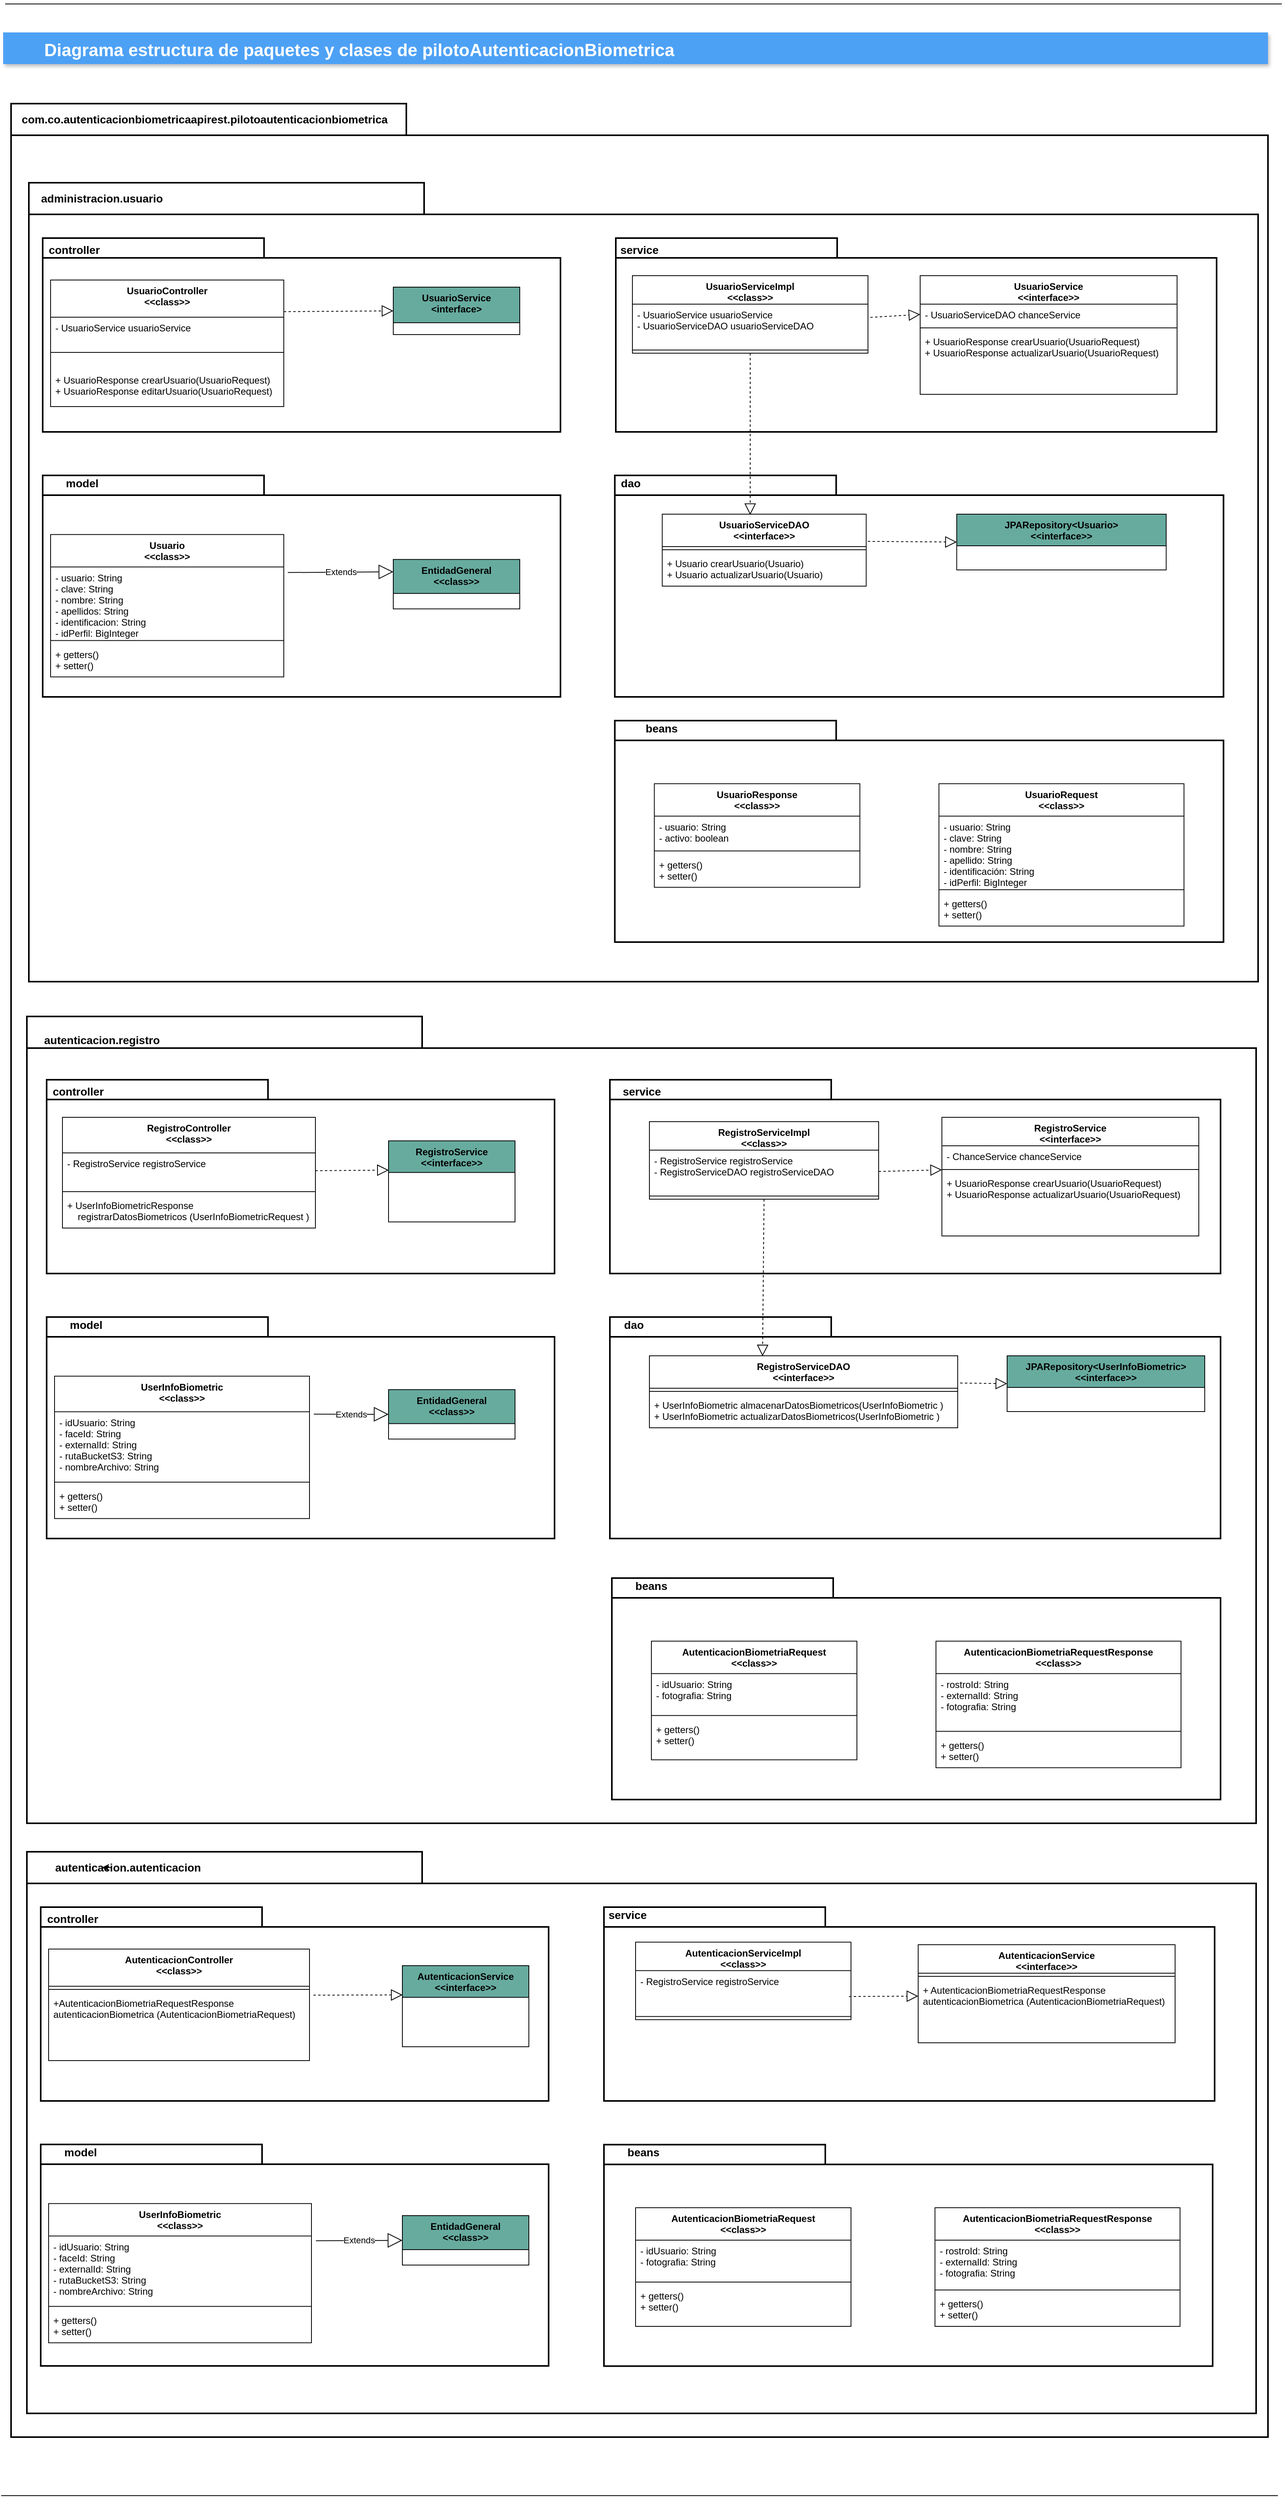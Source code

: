 <mxfile type="github" version="15.1.4">
  <diagram name="Page-1" id="C5RBs43oDa-KdzZeNtuy">
    <mxGraphModel grid="1" shadow="0" math="0" pageHeight="1169" pageWidth="827" pageScale="1" page="1" fold="1" arrows="1" connect="1" tooltips="1" guides="1" gridSize="10" dy="2526" dx="3307">
      <root>
        <mxCell id="WIyWlLk6GJQsqaUBKTNV-0" />
        <mxCell id="WIyWlLk6GJQsqaUBKTNV-1" parent="WIyWlLk6GJQsqaUBKTNV-0" />
        <mxCell style="shape=folder;tabWidth=500;tabHeight=40;tabPosition=left;strokeWidth=2;html=1;whiteSpace=wrap;align=center;" value="" id="ZkG7YZKgN6aRXEiA2xdE-0" parent="WIyWlLk6GJQsqaUBKTNV-1" vertex="1">
          <mxGeometry as="geometry" width="1590" height="2950" y="90" x="-800" />
        </mxCell>
        <mxCell style="shape=folder;tabWidth=500;tabHeight=40;tabPosition=left;strokeWidth=2;html=1;whiteSpace=wrap;align=center;" value="" id="ZkG7YZKgN6aRXEiA2xdE-43" parent="WIyWlLk6GJQsqaUBKTNV-1" vertex="1">
          <mxGeometry as="geometry" width="1555" height="1010" y="190" x="-777.5" />
        </mxCell>
        <mxCell style="text;html=1;strokeColor=none;fillColor=none;align=center;verticalAlign=middle;whiteSpace=wrap;rounded=0;" value="&lt;b&gt;&lt;font style=&quot;font-size: 14px&quot;&gt;com.&lt;/font&gt;&lt;/b&gt;&lt;font&gt;&lt;b style=&quot;font-size: 14px&quot;&gt;co.autenticacionbiometricaapirest.&lt;/b&gt;&lt;span style=&quot;font-size: 14px&quot;&gt;&lt;b&gt;pilotoautenticacionbiometrica&lt;/b&gt;&lt;/span&gt;&lt;/font&gt;" id="ZkG7YZKgN6aRXEiA2xdE-1" parent="WIyWlLk6GJQsqaUBKTNV-1" vertex="1">
          <mxGeometry as="geometry" width="40" height="20" y="100" x="-575" />
        </mxCell>
        <mxCell style="shape=folder;tabWidth=280;tabHeight=25;tabPosition=left;strokeWidth=2;html=1;whiteSpace=wrap;align=center;" value="" id="ZkG7YZKgN6aRXEiA2xdE-2" parent="WIyWlLk6GJQsqaUBKTNV-1" vertex="1">
          <mxGeometry as="geometry" width="655" height="245" y="260" x="-760" />
        </mxCell>
        <mxCell style="text;html=1;strokeColor=none;fillColor=none;align=center;verticalAlign=middle;whiteSpace=wrap;rounded=0;" value="&lt;b&gt;&lt;font style=&quot;font-size: 14px&quot;&gt;controller&lt;/font&gt;&lt;/b&gt;" id="ZkG7YZKgN6aRXEiA2xdE-3" parent="WIyWlLk6GJQsqaUBKTNV-1" vertex="1">
          <mxGeometry as="geometry" width="40" height="20" y="265" x="-740" />
        </mxCell>
        <mxCell style="shape=folder;tabWidth=280;tabHeight=25;tabPosition=left;strokeWidth=2;html=1;whiteSpace=wrap;align=center;" value="" id="ZkG7YZKgN6aRXEiA2xdE-4" parent="WIyWlLk6GJQsqaUBKTNV-1" vertex="1">
          <mxGeometry as="geometry" width="655" height="280" y="560" x="-760" />
        </mxCell>
        <mxCell style="text;html=1;strokeColor=none;fillColor=none;align=center;verticalAlign=middle;whiteSpace=wrap;rounded=0;" value="&lt;b&gt;&lt;font style=&quot;font-size: 14px&quot;&gt;model&lt;/font&gt;&lt;/b&gt;" id="ZkG7YZKgN6aRXEiA2xdE-5" parent="WIyWlLk6GJQsqaUBKTNV-1" vertex="1">
          <mxGeometry as="geometry" width="40" height="20" y="560" x="-730" />
        </mxCell>
        <mxCell style="shape=folder;tabWidth=280;tabHeight=25;tabPosition=left;strokeWidth=2;html=1;whiteSpace=wrap;align=center;" value="" id="ZkG7YZKgN6aRXEiA2xdE-6" parent="WIyWlLk6GJQsqaUBKTNV-1" vertex="1">
          <mxGeometry as="geometry" width="760" height="245" y="260" x="-35" />
        </mxCell>
        <mxCell style="text;html=1;strokeColor=none;fillColor=none;align=center;verticalAlign=middle;whiteSpace=wrap;rounded=0;" value="&lt;b&gt;&lt;font style=&quot;font-size: 14px&quot;&gt;service&lt;/font&gt;&lt;/b&gt;" id="ZkG7YZKgN6aRXEiA2xdE-7" parent="WIyWlLk6GJQsqaUBKTNV-1" vertex="1">
          <mxGeometry as="geometry" width="40" height="20" y="265" x="-25" />
        </mxCell>
        <mxCell style="shape=folder;tabWidth=280;tabHeight=25;tabPosition=left;strokeWidth=2;html=1;whiteSpace=wrap;align=center;" value="" id="ZkG7YZKgN6aRXEiA2xdE-8" parent="WIyWlLk6GJQsqaUBKTNV-1" vertex="1">
          <mxGeometry as="geometry" width="770" height="280" y="560" x="-36.25" />
        </mxCell>
        <mxCell style="text;html=1;strokeColor=none;fillColor=none;align=center;verticalAlign=middle;whiteSpace=wrap;rounded=0;" value="&lt;b&gt;&lt;font style=&quot;font-size: 14px&quot;&gt;dao&lt;/font&gt;&lt;/b&gt;" id="ZkG7YZKgN6aRXEiA2xdE-9" parent="WIyWlLk6GJQsqaUBKTNV-1" vertex="1">
          <mxGeometry as="geometry" width="40" height="20" y="560" x="-36.25" />
        </mxCell>
        <mxCell style="swimlane;fontStyle=1;align=center;verticalAlign=top;childLayout=stackLayout;horizontal=1;startSize=47;horizontalStack=0;resizeParent=1;resizeParentMax=0;resizeLast=0;collapsible=1;marginBottom=0;" value="UsuarioController&#xa;&lt;&lt;class&gt;&gt;" id="ZkG7YZKgN6aRXEiA2xdE-10" parent="WIyWlLk6GJQsqaUBKTNV-1" vertex="1">
          <mxGeometry as="geometry" width="295" height="160" y="313" x="-750" />
        </mxCell>
        <mxCell style="text;strokeColor=none;fillColor=none;align=left;verticalAlign=top;spacingLeft=4;spacingRight=4;overflow=hidden;rotatable=0;points=[[0,0.5],[1,0.5]];portConstraint=eastwest;" value="- UsuarioService usuarioService" id="pT40YXzvtfvU8U6z0MkU-7" parent="ZkG7YZKgN6aRXEiA2xdE-10" vertex="1">
          <mxGeometry as="geometry" width="295" height="23" y="47" />
        </mxCell>
        <mxCell style="line;strokeWidth=1;fillColor=none;align=left;verticalAlign=middle;spacingTop=-1;spacingLeft=3;spacingRight=3;rotatable=0;labelPosition=right;points=[];portConstraint=eastwest;" value="" id="ZkG7YZKgN6aRXEiA2xdE-11" parent="ZkG7YZKgN6aRXEiA2xdE-10" vertex="1">
          <mxGeometry as="geometry" width="295" height="43" y="70" />
        </mxCell>
        <mxCell style="text;strokeColor=none;fillColor=none;align=left;verticalAlign=top;spacingLeft=4;spacingRight=4;overflow=hidden;rotatable=0;points=[[0,0.5],[1,0.5]];portConstraint=eastwest;" value="+ UsuarioResponse crearUsuario(UsuarioRequest)&#xa;+ UsuarioResponse editarUsuario(UsuarioRequest)" id="ZkG7YZKgN6aRXEiA2xdE-12" parent="ZkG7YZKgN6aRXEiA2xdE-10" vertex="1">
          <mxGeometry as="geometry" width="295" height="47" y="113" />
        </mxCell>
        <mxCell style="swimlane;fontStyle=1;align=center;verticalAlign=top;childLayout=stackLayout;horizontal=1;startSize=45;horizontalStack=0;resizeParent=1;resizeParentMax=0;resizeLast=0;collapsible=1;marginBottom=0;fillColor=#67AB9F;" value="UsuarioService&#xa;&lt;interface&gt;" id="ZkG7YZKgN6aRXEiA2xdE-14" parent="WIyWlLk6GJQsqaUBKTNV-1" vertex="1">
          <mxGeometry as="geometry" width="160" height="60" y="322" x="-316.5" />
        </mxCell>
        <mxCell style="endArrow=block;endSize=16;endFill=0;html=1;entryX=0;entryY=0.25;entryDx=0;entryDy=0;exitX=1.017;exitY=0.267;exitDx=0;exitDy=0;exitPerimeter=0;startArrow=none;" value="Extends" source="ZkG7YZKgN6aRXEiA2xdE-54" id="ZkG7YZKgN6aRXEiA2xdE-18" parent="WIyWlLk6GJQsqaUBKTNV-1" target="ZkG7YZKgN6aRXEiA2xdE-98" edge="1">
          <mxGeometry as="geometry" width="160" relative="1">
            <mxPoint as="sourcePoint" y="690.282" x="-566.94" />
            <mxPoint as="targetPoint" y="670" x="-455" />
          </mxGeometry>
        </mxCell>
        <mxCell style="swimlane;fontStyle=1;align=center;verticalAlign=top;childLayout=stackLayout;horizontal=1;startSize=36;horizontalStack=0;resizeParent=1;resizeParentMax=0;resizeLast=0;collapsible=1;marginBottom=0;fillColor=#FFFFFF;" value="UsuarioServiceImpl&#xa;&lt;&lt;class&gt;&gt;" id="ZkG7YZKgN6aRXEiA2xdE-27" parent="WIyWlLk6GJQsqaUBKTNV-1" vertex="1">
          <mxGeometry as="geometry" width="298" height="98" y="307.5" x="-14" />
        </mxCell>
        <mxCell style="text;strokeColor=none;fillColor=none;align=left;verticalAlign=top;spacingLeft=4;spacingRight=4;overflow=hidden;rotatable=0;points=[[0,0.5],[1,0.5]];portConstraint=eastwest;" value="- UsuarioService usuarioService&#xa;- UsuarioServiceDAO usuarioServiceDAO" id="ZkG7YZKgN6aRXEiA2xdE-28" parent="ZkG7YZKgN6aRXEiA2xdE-27" vertex="1">
          <mxGeometry as="geometry" width="298" height="54" y="36" />
        </mxCell>
        <mxCell style="line;strokeWidth=1;fillColor=none;align=left;verticalAlign=middle;spacingTop=-1;spacingLeft=3;spacingRight=3;rotatable=0;labelPosition=right;points=[];portConstraint=eastwest;" value="" id="ZkG7YZKgN6aRXEiA2xdE-29" parent="ZkG7YZKgN6aRXEiA2xdE-27" vertex="1">
          <mxGeometry as="geometry" width="298" height="8" y="90" />
        </mxCell>
        <mxCell style="fillColor=#4DA1F5;strokeColor=none;shadow=1;gradientColor=none;fontSize=22;align=left;spacingLeft=50;fontColor=#ffffff;fontStyle=1" value="Diagrama estructura de paquetes y clases de pilotoAutenticacionBiometrica" id="ZkG7YZKgN6aRXEiA2xdE-33" parent="WIyWlLk6GJQsqaUBKTNV-1" vertex="1">
          <mxGeometry as="geometry" width="1600" height="40" x="-810" />
        </mxCell>
        <mxCell style="line;strokeWidth=1;fillColor=none;align=left;verticalAlign=middle;spacingTop=-1;spacingLeft=3;spacingRight=3;rotatable=0;labelPosition=right;points=[];portConstraint=eastwest;" value="" id="ZkG7YZKgN6aRXEiA2xdE-34" parent="WIyWlLk6GJQsqaUBKTNV-1" vertex="1">
          <mxGeometry as="geometry" width="1615" height="8" y="3110" x="-812.5" />
        </mxCell>
        <mxCell style="swimlane;fontStyle=1;align=center;verticalAlign=top;childLayout=stackLayout;horizontal=1;startSize=41;horizontalStack=0;resizeParent=1;resizeParentMax=0;resizeLast=0;collapsible=1;marginBottom=0;fillColor=#FFFFFF;" value="UsuarioServiceDAO&#xa;&lt;&lt;interface&gt;&gt;" id="ZkG7YZKgN6aRXEiA2xdE-35" parent="WIyWlLk6GJQsqaUBKTNV-1" vertex="1">
          <mxGeometry as="geometry" width="258" height="91" y="609" x="23.75" />
        </mxCell>
        <mxCell style="line;strokeWidth=1;fillColor=none;align=left;verticalAlign=middle;spacingTop=-1;spacingLeft=3;spacingRight=3;rotatable=0;labelPosition=right;points=[];portConstraint=eastwest;" value="" id="ZkG7YZKgN6aRXEiA2xdE-37" parent="ZkG7YZKgN6aRXEiA2xdE-35" vertex="1">
          <mxGeometry as="geometry" width="258" height="8" y="41" />
        </mxCell>
        <mxCell style="text;strokeColor=none;fillColor=none;align=left;verticalAlign=top;spacingLeft=4;spacingRight=4;overflow=hidden;rotatable=0;points=[[0,0.5],[1,0.5]];portConstraint=eastwest;" value="+ Usuario crearUsuario(Usuario)&#xa;+ Usuario actualizarUsuario(Usuario)" id="ZkG7YZKgN6aRXEiA2xdE-38" parent="ZkG7YZKgN6aRXEiA2xdE-35" vertex="1">
          <mxGeometry as="geometry" width="258" height="42" y="49" />
        </mxCell>
        <mxCell style="swimlane;fontStyle=1;align=center;verticalAlign=top;childLayout=stackLayout;horizontal=1;startSize=40;horizontalStack=0;resizeParent=1;resizeParentMax=0;resizeLast=0;collapsible=1;marginBottom=0;fillColor=#67AB9F;" value="JPARepository&lt;Usuario&gt;&#xa;&lt;&lt;interface&gt;&gt;" id="ZkG7YZKgN6aRXEiA2xdE-40" parent="WIyWlLk6GJQsqaUBKTNV-1" vertex="1">
          <mxGeometry as="geometry" width="265" height="70.5" y="609" x="396.25" />
        </mxCell>
        <mxCell style="text;html=1;strokeColor=none;fillColor=none;align=center;verticalAlign=middle;whiteSpace=wrap;rounded=0;" value="&lt;span style=&quot;font-size: 14px&quot;&gt;&lt;b&gt;administracion.usuario&lt;/b&gt;&lt;/span&gt;" id="ZkG7YZKgN6aRXEiA2xdE-44" parent="WIyWlLk6GJQsqaUBKTNV-1" vertex="1">
          <mxGeometry as="geometry" width="40" height="20" y="200" x="-705" />
        </mxCell>
        <mxCell style="endArrow=block;dashed=1;endFill=0;endSize=12;html=1;exitX=1.01;exitY=0.31;exitDx=0;exitDy=0;entryX=0;entryY=0.5;entryDx=0;entryDy=0;exitPerimeter=0;" value="" source="ZkG7YZKgN6aRXEiA2xdE-28" id="ZkG7YZKgN6aRXEiA2xdE-48" parent="WIyWlLk6GJQsqaUBKTNV-1" target="ZkG7YZKgN6aRXEiA2xdE-50" edge="1">
          <mxGeometry as="geometry" width="160" relative="1">
            <mxPoint as="sourcePoint" y="400" x="385" />
            <mxPoint as="targetPoint" y="370" x="375" />
          </mxGeometry>
        </mxCell>
        <mxCell style="swimlane;fontStyle=1;align=center;verticalAlign=top;childLayout=stackLayout;horizontal=1;startSize=36;horizontalStack=0;resizeParent=1;resizeParentMax=0;resizeLast=0;collapsible=1;marginBottom=0;fillColor=#FFFFFF;" value="UsuarioService&#xa;&lt;&lt;interface&gt;&gt;" id="ZkG7YZKgN6aRXEiA2xdE-49" parent="WIyWlLk6GJQsqaUBKTNV-1" vertex="1">
          <mxGeometry as="geometry" width="325" height="150" y="307.5" x="350" />
        </mxCell>
        <mxCell style="text;strokeColor=none;fillColor=none;align=left;verticalAlign=top;spacingLeft=4;spacingRight=4;overflow=hidden;rotatable=0;points=[[0,0.5],[1,0.5]];portConstraint=eastwest;" value="- UsuarioServiceDAO chanceService" id="ZkG7YZKgN6aRXEiA2xdE-50" parent="ZkG7YZKgN6aRXEiA2xdE-49" vertex="1">
          <mxGeometry as="geometry" width="325" height="26" y="36" />
        </mxCell>
        <mxCell style="line;strokeWidth=1;fillColor=none;align=left;verticalAlign=middle;spacingTop=-1;spacingLeft=3;spacingRight=3;rotatable=0;labelPosition=right;points=[];portConstraint=eastwest;" value="" id="ZkG7YZKgN6aRXEiA2xdE-51" parent="ZkG7YZKgN6aRXEiA2xdE-49" vertex="1">
          <mxGeometry as="geometry" width="325" height="8" y="62" />
        </mxCell>
        <mxCell style="text;strokeColor=none;fillColor=none;align=left;verticalAlign=top;spacingLeft=4;spacingRight=4;overflow=hidden;rotatable=0;points=[[0,0.5],[1,0.5]];portConstraint=eastwest;" value="+ UsuarioResponse crearUsuario(UsuarioRequest)&#xa;+ UsuarioResponse actualizarUsuario(UsuarioRequest)" id="ZkG7YZKgN6aRXEiA2xdE-52" parent="ZkG7YZKgN6aRXEiA2xdE-49" vertex="1">
          <mxGeometry as="geometry" width="325" height="80" y="70" />
        </mxCell>
        <mxCell style="endArrow=block;dashed=1;endFill=0;endSize=12;html=1;exitX=1.008;exitY=0.378;exitDx=0;exitDy=0;entryX=0;entryY=0.5;entryDx=0;entryDy=0;exitPerimeter=0;" value="" source="ZkG7YZKgN6aRXEiA2xdE-35" id="ZkG7YZKgN6aRXEiA2xdE-53" parent="WIyWlLk6GJQsqaUBKTNV-1" target="ZkG7YZKgN6aRXEiA2xdE-40" edge="1">
          <mxGeometry as="geometry" width="160" relative="1">
            <mxPoint as="sourcePoint" y="670" x="273.75" />
            <mxPoint as="targetPoint" y="636.88" x="388.75" />
          </mxGeometry>
        </mxCell>
        <mxCell style="swimlane;fontStyle=1;align=center;verticalAlign=top;childLayout=stackLayout;horizontal=1;startSize=41;horizontalStack=0;resizeParent=1;resizeParentMax=0;resizeLast=0;collapsible=1;marginBottom=0;fillColor=#FFFFFF;" value="Usuario&#xa;&lt;&lt;class&gt;&gt;" id="ZkG7YZKgN6aRXEiA2xdE-54" parent="WIyWlLk6GJQsqaUBKTNV-1" vertex="1">
          <mxGeometry as="geometry" width="295" height="180" y="634.75" x="-750" />
        </mxCell>
        <mxCell style="text;strokeColor=none;fillColor=none;align=left;verticalAlign=top;spacingLeft=4;spacingRight=4;overflow=hidden;rotatable=0;points=[[0,0.5],[1,0.5]];portConstraint=eastwest;" value="- usuario: String&#xa;- clave: String&#xa;- nombre: String&#xa;- apellidos: String&#xa;- identificacion: String&#xa;- idPerfil: BigInteger" id="ZkG7YZKgN6aRXEiA2xdE-55" parent="ZkG7YZKgN6aRXEiA2xdE-54" vertex="1">
          <mxGeometry as="geometry" width="295" height="89" y="41" />
        </mxCell>
        <mxCell style="line;strokeWidth=1;fillColor=none;align=left;verticalAlign=middle;spacingTop=-1;spacingLeft=3;spacingRight=3;rotatable=0;labelPosition=right;points=[];portConstraint=eastwest;" value="" id="ZkG7YZKgN6aRXEiA2xdE-56" parent="ZkG7YZKgN6aRXEiA2xdE-54" vertex="1">
          <mxGeometry as="geometry" width="295" height="8" y="130" />
        </mxCell>
        <mxCell style="text;strokeColor=none;fillColor=none;align=left;verticalAlign=top;spacingLeft=4;spacingRight=4;overflow=hidden;rotatable=0;points=[[0,0.5],[1,0.5]];portConstraint=eastwest;" value="+ getters()&#xa;+ setter()" id="ZkG7YZKgN6aRXEiA2xdE-57" parent="ZkG7YZKgN6aRXEiA2xdE-54" vertex="1">
          <mxGeometry as="geometry" width="295" height="42" y="138" />
        </mxCell>
        <mxCell style="shape=folder;tabWidth=500;tabHeight=40;tabPosition=left;strokeWidth=2;html=1;whiteSpace=wrap;align=center;" value="" id="ZkG7YZKgN6aRXEiA2xdE-59" parent="WIyWlLk6GJQsqaUBKTNV-1" vertex="1">
          <mxGeometry as="geometry" width="1555" height="1020" y="1244" x="-780" />
        </mxCell>
        <mxCell style="shape=folder;tabWidth=280;tabHeight=25;tabPosition=left;strokeWidth=2;html=1;whiteSpace=wrap;align=center;" value="" id="ZkG7YZKgN6aRXEiA2xdE-60" parent="WIyWlLk6GJQsqaUBKTNV-1" vertex="1">
          <mxGeometry as="geometry" width="642.5" height="245" y="1324" x="-755" />
        </mxCell>
        <mxCell style="text;html=1;strokeColor=none;fillColor=none;align=center;verticalAlign=middle;whiteSpace=wrap;rounded=0;" value="&lt;b&gt;&lt;font style=&quot;font-size: 14px&quot;&gt;controller&lt;/font&gt;&lt;/b&gt;" id="ZkG7YZKgN6aRXEiA2xdE-61" parent="WIyWlLk6GJQsqaUBKTNV-1" vertex="1">
          <mxGeometry as="geometry" width="40" height="20" y="1329" x="-735" />
        </mxCell>
        <mxCell style="shape=folder;tabWidth=280;tabHeight=25;tabPosition=left;strokeWidth=2;html=1;whiteSpace=wrap;align=center;" value="" id="ZkG7YZKgN6aRXEiA2xdE-62" parent="WIyWlLk6GJQsqaUBKTNV-1" vertex="1">
          <mxGeometry as="geometry" width="642.5" height="280" y="1624" x="-755" />
        </mxCell>
        <mxCell style="text;html=1;strokeColor=none;fillColor=none;align=center;verticalAlign=middle;whiteSpace=wrap;rounded=0;" value="&lt;b&gt;&lt;font style=&quot;font-size: 14px&quot;&gt;model&lt;/font&gt;&lt;/b&gt;" id="ZkG7YZKgN6aRXEiA2xdE-63" parent="WIyWlLk6GJQsqaUBKTNV-1" vertex="1">
          <mxGeometry as="geometry" width="40" height="20" y="1624" x="-725" />
        </mxCell>
        <mxCell style="shape=folder;tabWidth=280;tabHeight=25;tabPosition=left;strokeWidth=2;html=1;whiteSpace=wrap;align=center;" value="" id="ZkG7YZKgN6aRXEiA2xdE-64" parent="WIyWlLk6GJQsqaUBKTNV-1" vertex="1">
          <mxGeometry as="geometry" width="772.5" height="245" y="1324" x="-42.5" />
        </mxCell>
        <mxCell style="text;html=1;strokeColor=none;fillColor=none;align=center;verticalAlign=middle;whiteSpace=wrap;rounded=0;" value="&lt;b&gt;&lt;font style=&quot;font-size: 14px&quot;&gt;service&lt;/font&gt;&lt;/b&gt;" id="ZkG7YZKgN6aRXEiA2xdE-65" parent="WIyWlLk6GJQsqaUBKTNV-1" vertex="1">
          <mxGeometry as="geometry" width="40" height="20" y="1329" x="-22.5" />
        </mxCell>
        <mxCell style="shape=folder;tabWidth=280;tabHeight=25;tabPosition=left;strokeWidth=2;html=1;whiteSpace=wrap;align=center;" value="" id="ZkG7YZKgN6aRXEiA2xdE-66" parent="WIyWlLk6GJQsqaUBKTNV-1" vertex="1">
          <mxGeometry as="geometry" width="772.5" height="280" y="1624" x="-42.5" />
        </mxCell>
        <mxCell style="text;html=1;strokeColor=none;fillColor=none;align=center;verticalAlign=middle;whiteSpace=wrap;rounded=0;" value="&lt;b&gt;&lt;font style=&quot;font-size: 14px&quot;&gt;dao&lt;/font&gt;&lt;/b&gt;" id="ZkG7YZKgN6aRXEiA2xdE-67" parent="WIyWlLk6GJQsqaUBKTNV-1" vertex="1">
          <mxGeometry as="geometry" width="40" height="20" y="1624" x="-32.5" />
        </mxCell>
        <mxCell style="endArrow=block;endSize=16;endFill=0;html=1;entryX=0;entryY=0.5;entryDx=0;entryDy=0;exitX=1.017;exitY=0.267;exitDx=0;exitDy=0;exitPerimeter=0;startArrow=none;" value="Extends" source="ZkG7YZKgN6aRXEiA2xdE-89" id="ZkG7YZKgN6aRXEiA2xdE-73" parent="WIyWlLk6GJQsqaUBKTNV-1" target="ZkG7YZKgN6aRXEiA2xdE-74" edge="1">
          <mxGeometry as="geometry" width="160" relative="1">
            <mxPoint as="sourcePoint" y="1754.282" x="-561.94" />
            <mxPoint as="targetPoint" y="1725.5" x="-434" />
          </mxGeometry>
        </mxCell>
        <mxCell style="swimlane;fontStyle=1;align=center;verticalAlign=top;childLayout=stackLayout;horizontal=1;startSize=43;horizontalStack=0;resizeParent=1;resizeParentMax=0;resizeLast=0;collapsible=1;marginBottom=0;fillColor=#67AB9F;" value="EntidadGeneral&#xa;&lt;&lt;class&gt;&gt;" id="ZkG7YZKgN6aRXEiA2xdE-74" parent="WIyWlLk6GJQsqaUBKTNV-1" vertex="1">
          <mxGeometry as="geometry" width="160" height="62.5" y="1715.75" x="-322.5" />
        </mxCell>
        <mxCell style="swimlane;fontStyle=1;align=center;verticalAlign=top;childLayout=stackLayout;horizontal=1;startSize=36;horizontalStack=0;resizeParent=1;resizeParentMax=0;resizeLast=0;collapsible=1;marginBottom=0;fillColor=#FFFFFF;" value="RegistroServiceImpl&#xa;&lt;&lt;class&gt;&gt;" id="ZkG7YZKgN6aRXEiA2xdE-75" parent="WIyWlLk6GJQsqaUBKTNV-1" vertex="1">
          <mxGeometry as="geometry" width="290" height="98" y="1377" x="7.5" />
        </mxCell>
        <mxCell style="text;strokeColor=none;fillColor=none;align=left;verticalAlign=top;spacingLeft=4;spacingRight=4;overflow=hidden;rotatable=0;points=[[0,0.5],[1,0.5]];portConstraint=eastwest;" value="- RegistroService registroService&#xa;- RegistroServiceDAO registroServiceDAO" id="ZkG7YZKgN6aRXEiA2xdE-76" parent="ZkG7YZKgN6aRXEiA2xdE-75" vertex="1">
          <mxGeometry as="geometry" width="290" height="54" y="36" />
        </mxCell>
        <mxCell style="line;strokeWidth=1;fillColor=none;align=left;verticalAlign=middle;spacingTop=-1;spacingLeft=3;spacingRight=3;rotatable=0;labelPosition=right;points=[];portConstraint=eastwest;" value="" id="ZkG7YZKgN6aRXEiA2xdE-77" parent="ZkG7YZKgN6aRXEiA2xdE-75" vertex="1">
          <mxGeometry as="geometry" width="290" height="8" y="90" />
        </mxCell>
        <mxCell style="swimlane;fontStyle=1;align=center;verticalAlign=top;childLayout=stackLayout;horizontal=1;startSize=41;horizontalStack=0;resizeParent=1;resizeParentMax=0;resizeLast=0;collapsible=1;marginBottom=0;fillColor=#FFFFFF;" value="RegistroServiceDAO&#xa;&lt;&lt;interface&gt;&gt;" id="ZkG7YZKgN6aRXEiA2xdE-78" parent="WIyWlLk6GJQsqaUBKTNV-1" vertex="1">
          <mxGeometry as="geometry" width="390" height="91" y="1673" x="7.5" />
        </mxCell>
        <mxCell style="line;strokeWidth=1;fillColor=none;align=left;verticalAlign=middle;spacingTop=-1;spacingLeft=3;spacingRight=3;rotatable=0;labelPosition=right;points=[];portConstraint=eastwest;" value="" id="ZkG7YZKgN6aRXEiA2xdE-79" parent="ZkG7YZKgN6aRXEiA2xdE-78" vertex="1">
          <mxGeometry as="geometry" width="390" height="8" y="41" />
        </mxCell>
        <mxCell style="text;strokeColor=none;fillColor=none;align=left;verticalAlign=top;spacingLeft=4;spacingRight=4;overflow=hidden;rotatable=0;points=[[0,0.5],[1,0.5]];portConstraint=eastwest;" value="+ UserInfoBiometric almacenarDatosBiometricos(UserInfoBiometric )&#xa;+ UserInfoBiometric actualizarDatosBiometricos(UserInfoBiometric )" id="ZkG7YZKgN6aRXEiA2xdE-80" parent="ZkG7YZKgN6aRXEiA2xdE-78" vertex="1">
          <mxGeometry as="geometry" width="390" height="42" y="49" />
        </mxCell>
        <mxCell style="swimlane;fontStyle=1;align=center;verticalAlign=top;childLayout=stackLayout;horizontal=1;startSize=40;horizontalStack=0;resizeParent=1;resizeParentMax=0;resizeLast=0;collapsible=1;marginBottom=0;fillColor=#67AB9F;" value="JPARepository&lt;UserInfoBiometric&gt;&#xa;&lt;&lt;interface&gt;&gt;" id="ZkG7YZKgN6aRXEiA2xdE-81" parent="WIyWlLk6GJQsqaUBKTNV-1" vertex="1">
          <mxGeometry as="geometry" width="250" height="70.5" y="1673" x="460" />
        </mxCell>
        <mxCell style="text;html=1;strokeColor=none;fillColor=none;align=center;verticalAlign=middle;whiteSpace=wrap;rounded=0;" value="&lt;span style=&quot;font-size: 14px&quot;&gt;&lt;b&gt;autenticacion.registro&lt;/b&gt;&lt;/span&gt;" id="ZkG7YZKgN6aRXEiA2xdE-82" parent="WIyWlLk6GJQsqaUBKTNV-1" vertex="1">
          <mxGeometry as="geometry" width="40" height="20" y="1264" x="-705" />
        </mxCell>
        <mxCell style="endArrow=block;dashed=1;endFill=0;endSize=12;html=1;entryX=0;entryY=0.545;entryDx=0;entryDy=0;entryPerimeter=0;exitX=1;exitY=0.5;exitDx=0;exitDy=0;" value="" source="ZkG7YZKgN6aRXEiA2xdE-76" id="ZkG7YZKgN6aRXEiA2xdE-83" parent="WIyWlLk6GJQsqaUBKTNV-1" target="ZkG7YZKgN6aRXEiA2xdE-86" edge="1">
          <mxGeometry as="geometry" width="160" relative="1">
            <mxPoint as="sourcePoint" y="1437" x="267.5" />
            <mxPoint as="targetPoint" y="1436.5" x="355" />
          </mxGeometry>
        </mxCell>
        <mxCell style="swimlane;fontStyle=1;align=center;verticalAlign=top;childLayout=stackLayout;horizontal=1;startSize=36;horizontalStack=0;resizeParent=1;resizeParentMax=0;resizeLast=0;collapsible=1;marginBottom=0;fillColor=#FFFFFF;" value="RegistroService&#xa;&lt;&lt;interface&gt;&gt;" id="ZkG7YZKgN6aRXEiA2xdE-84" parent="WIyWlLk6GJQsqaUBKTNV-1" vertex="1">
          <mxGeometry as="geometry" width="325" height="150" y="1371.5" x="377.5" />
        </mxCell>
        <mxCell style="text;strokeColor=none;fillColor=none;align=left;verticalAlign=top;spacingLeft=4;spacingRight=4;overflow=hidden;rotatable=0;points=[[0,0.5],[1,0.5]];portConstraint=eastwest;" value="- ChanceService chanceService" id="ZkG7YZKgN6aRXEiA2xdE-85" parent="ZkG7YZKgN6aRXEiA2xdE-84" vertex="1">
          <mxGeometry as="geometry" width="325" height="26" y="36" />
        </mxCell>
        <mxCell style="line;strokeWidth=1;fillColor=none;align=left;verticalAlign=middle;spacingTop=-1;spacingLeft=3;spacingRight=3;rotatable=0;labelPosition=right;points=[];portConstraint=eastwest;" value="" id="ZkG7YZKgN6aRXEiA2xdE-86" parent="ZkG7YZKgN6aRXEiA2xdE-84" vertex="1">
          <mxGeometry as="geometry" width="325" height="8" y="62" />
        </mxCell>
        <mxCell style="text;strokeColor=none;fillColor=none;align=left;verticalAlign=top;spacingLeft=4;spacingRight=4;overflow=hidden;rotatable=0;points=[[0,0.5],[1,0.5]];portConstraint=eastwest;" value="+ UsuarioResponse crearUsuario(UsuarioRequest)&#xa;+ UsuarioResponse actualizarUsuario(UsuarioRequest)" id="ZkG7YZKgN6aRXEiA2xdE-87" parent="ZkG7YZKgN6aRXEiA2xdE-84" vertex="1">
          <mxGeometry as="geometry" width="325" height="80" y="70" />
        </mxCell>
        <mxCell style="endArrow=block;dashed=1;endFill=0;endSize=12;html=1;exitX=1.008;exitY=0.378;exitDx=0;exitDy=0;entryX=0;entryY=0.5;entryDx=0;entryDy=0;exitPerimeter=0;" value="" source="ZkG7YZKgN6aRXEiA2xdE-78" id="ZkG7YZKgN6aRXEiA2xdE-88" parent="WIyWlLk6GJQsqaUBKTNV-1" target="ZkG7YZKgN6aRXEiA2xdE-81" edge="1">
          <mxGeometry as="geometry" width="160" relative="1">
            <mxPoint as="sourcePoint" y="1734" x="375" />
            <mxPoint as="targetPoint" y="1700.88" x="490" />
          </mxGeometry>
        </mxCell>
        <mxCell style="swimlane;fontStyle=1;align=center;verticalAlign=top;childLayout=stackLayout;horizontal=1;startSize=45;horizontalStack=0;resizeParent=1;resizeParentMax=0;resizeLast=0;collapsible=1;marginBottom=0;fillColor=#FFFFFF;" value="UserInfoBiometric&#xa;&lt;&lt;class&gt;&gt;" id="ZkG7YZKgN6aRXEiA2xdE-89" parent="WIyWlLk6GJQsqaUBKTNV-1" vertex="1">
          <mxGeometry as="geometry" width="322.5" height="180" y="1698.75" x="-745" />
        </mxCell>
        <mxCell style="text;strokeColor=none;fillColor=none;align=left;verticalAlign=top;spacingLeft=4;spacingRight=4;overflow=hidden;rotatable=0;points=[[0,0.5],[1,0.5]];portConstraint=eastwest;" value="- idUsuario: String&#xa;- faceId: String&#xa;- externalId: String&#xa;- rutaBucketS3: String&#xa;- nombreArchivo: String" id="ZkG7YZKgN6aRXEiA2xdE-90" parent="ZkG7YZKgN6aRXEiA2xdE-89" vertex="1">
          <mxGeometry as="geometry" width="322.5" height="85" y="45" />
        </mxCell>
        <mxCell style="line;strokeWidth=1;fillColor=none;align=left;verticalAlign=middle;spacingTop=-1;spacingLeft=3;spacingRight=3;rotatable=0;labelPosition=right;points=[];portConstraint=eastwest;" value="" id="ZkG7YZKgN6aRXEiA2xdE-91" parent="ZkG7YZKgN6aRXEiA2xdE-89" vertex="1">
          <mxGeometry as="geometry" width="322.5" height="8" y="130" />
        </mxCell>
        <mxCell style="text;strokeColor=none;fillColor=none;align=left;verticalAlign=top;spacingLeft=4;spacingRight=4;overflow=hidden;rotatable=0;points=[[0,0.5],[1,0.5]];portConstraint=eastwest;" value="+ getters()&#xa;+ setter()" id="ZkG7YZKgN6aRXEiA2xdE-92" parent="ZkG7YZKgN6aRXEiA2xdE-89" vertex="1">
          <mxGeometry as="geometry" width="322.5" height="42" y="138" />
        </mxCell>
        <mxCell style="endArrow=block;dashed=1;endFill=0;endSize=12;html=1;exitX=1;exitY=0.25;exitDx=0;exitDy=0;entryX=0;entryY=0.5;entryDx=0;entryDy=0;" value="" source="ZkG7YZKgN6aRXEiA2xdE-10" id="ZkG7YZKgN6aRXEiA2xdE-93" parent="WIyWlLk6GJQsqaUBKTNV-1" target="ZkG7YZKgN6aRXEiA2xdE-14" edge="1">
          <mxGeometry as="geometry" width="160" relative="1">
            <mxPoint as="sourcePoint" y="363.25" x="275" />
            <mxPoint as="targetPoint" y="356" x="-495" />
          </mxGeometry>
        </mxCell>
        <mxCell style="swimlane;fontStyle=1;align=center;verticalAlign=top;childLayout=stackLayout;horizontal=1;startSize=40;horizontalStack=0;resizeParent=1;resizeParentMax=0;resizeLast=0;collapsible=1;marginBottom=0;fillColor=#67AB9F;" value="RegistroService&#xa;&lt;&lt;interface&gt;&gt;" id="ZkG7YZKgN6aRXEiA2xdE-94" parent="WIyWlLk6GJQsqaUBKTNV-1" vertex="1">
          <mxGeometry as="geometry" width="160" height="102.5" y="1401.25" x="-322.5" />
        </mxCell>
        <mxCell style="endArrow=block;dashed=1;endFill=0;endSize=12;html=1;entryX=0.001;entryY=0.361;entryDx=0;entryDy=0;exitX=1;exitY=0.5;exitDx=0;exitDy=0;entryPerimeter=0;startArrow=none;" value="" source="pT40YXzvtfvU8U6z0MkU-3" id="ZkG7YZKgN6aRXEiA2xdE-95" parent="WIyWlLk6GJQsqaUBKTNV-1" target="ZkG7YZKgN6aRXEiA2xdE-94" edge="1">
          <mxGeometry as="geometry" width="160" relative="1">
            <mxPoint as="sourcePoint" y="1434" x="-532.5" />
            <mxPoint as="targetPoint" y="1435.5" x="-471.28" />
          </mxGeometry>
        </mxCell>
        <mxCell style="endArrow=block;dashed=1;endFill=0;endSize=12;html=1;exitX=0.5;exitY=1;exitDx=0;exitDy=0;" value="" source="ZkG7YZKgN6aRXEiA2xdE-27" id="ZkG7YZKgN6aRXEiA2xdE-96" parent="WIyWlLk6GJQsqaUBKTNV-1" edge="1">
          <mxGeometry as="geometry" width="160" relative="1">
            <mxPoint as="sourcePoint" y="366.99" x="279.45" />
            <mxPoint as="targetPoint" y="610" x="135" />
          </mxGeometry>
        </mxCell>
        <mxCell style="endArrow=block;dashed=1;endFill=0;endSize=12;html=1;exitX=0.5;exitY=1;exitDx=0;exitDy=0;entryX=0.367;entryY=0.006;entryDx=0;entryDy=0;entryPerimeter=0;" value="" source="ZkG7YZKgN6aRXEiA2xdE-75" id="ZkG7YZKgN6aRXEiA2xdE-97" parent="WIyWlLk6GJQsqaUBKTNV-1" target="ZkG7YZKgN6aRXEiA2xdE-78" edge="1">
          <mxGeometry as="geometry" width="160" relative="1">
            <mxPoint as="sourcePoint" y="1441.25" x="280" />
            <mxPoint as="targetPoint" y="1430.5" x="365" />
          </mxGeometry>
        </mxCell>
        <mxCell style="swimlane;fontStyle=1;align=center;verticalAlign=top;childLayout=stackLayout;horizontal=1;startSize=43;horizontalStack=0;resizeParent=1;resizeParentMax=0;resizeLast=0;collapsible=1;marginBottom=0;fillColor=#67AB9F;" value="EntidadGeneral&#xa;&lt;&lt;class&gt;&gt;" id="ZkG7YZKgN6aRXEiA2xdE-98" parent="WIyWlLk6GJQsqaUBKTNV-1" vertex="1">
          <mxGeometry as="geometry" width="160" height="62.5" y="666.25" x="-316.5" />
        </mxCell>
        <mxCell style="shape=folder;tabWidth=500;tabHeight=40;tabPosition=left;strokeWidth=2;html=1;whiteSpace=wrap;align=center;" value="" id="ZkG7YZKgN6aRXEiA2xdE-134" parent="WIyWlLk6GJQsqaUBKTNV-1" vertex="1">
          <mxGeometry as="geometry" width="1555" height="710" y="2300" x="-780" />
        </mxCell>
        <mxCell style="shape=folder;tabWidth=280;tabHeight=25;tabPosition=left;strokeWidth=2;html=1;whiteSpace=wrap;align=center;" value="" id="ZkG7YZKgN6aRXEiA2xdE-135" parent="WIyWlLk6GJQsqaUBKTNV-1" vertex="1">
          <mxGeometry as="geometry" width="642.5" height="245" y="2370" x="-762.5" />
        </mxCell>
        <mxCell style="text;html=1;strokeColor=none;fillColor=none;align=center;verticalAlign=middle;whiteSpace=wrap;rounded=0;" value="&lt;b&gt;&lt;font style=&quot;font-size: 14px&quot;&gt;controller&lt;/font&gt;&lt;/b&gt;" id="ZkG7YZKgN6aRXEiA2xdE-136" parent="WIyWlLk6GJQsqaUBKTNV-1" vertex="1">
          <mxGeometry as="geometry" width="40" height="20" y="2375" x="-742.5" />
        </mxCell>
        <mxCell style="shape=folder;tabWidth=280;tabHeight=25;tabPosition=left;strokeWidth=2;html=1;whiteSpace=wrap;align=center;" value="" id="ZkG7YZKgN6aRXEiA2xdE-137" parent="WIyWlLk6GJQsqaUBKTNV-1" vertex="1">
          <mxGeometry as="geometry" width="642.5" height="280" y="2670" x="-762.5" />
        </mxCell>
        <mxCell style="text;html=1;strokeColor=none;fillColor=none;align=center;verticalAlign=middle;whiteSpace=wrap;rounded=0;" value="&lt;b&gt;&lt;font style=&quot;font-size: 14px&quot;&gt;model&lt;/font&gt;&lt;/b&gt;" id="ZkG7YZKgN6aRXEiA2xdE-138" parent="WIyWlLk6GJQsqaUBKTNV-1" vertex="1">
          <mxGeometry as="geometry" width="40" height="20" y="2670" x="-732.5" />
        </mxCell>
        <mxCell style="shape=folder;tabWidth=280;tabHeight=25;tabPosition=left;strokeWidth=2;html=1;whiteSpace=wrap;align=center;" value="" id="ZkG7YZKgN6aRXEiA2xdE-139" parent="WIyWlLk6GJQsqaUBKTNV-1" vertex="1">
          <mxGeometry as="geometry" width="772.5" height="245" y="2370" x="-50" />
        </mxCell>
        <mxCell style="text;html=1;strokeColor=none;fillColor=none;align=center;verticalAlign=middle;whiteSpace=wrap;rounded=0;" value="&lt;b&gt;&lt;font style=&quot;font-size: 14px&quot;&gt;service&lt;/font&gt;&lt;/b&gt;" id="ZkG7YZKgN6aRXEiA2xdE-140" parent="WIyWlLk6GJQsqaUBKTNV-1" vertex="1">
          <mxGeometry as="geometry" width="40" height="20" y="2370" x="-40" />
        </mxCell>
        <mxCell style="swimlane;fontStyle=1;align=center;verticalAlign=top;childLayout=stackLayout;horizontal=1;startSize=47;horizontalStack=0;resizeParent=1;resizeParentMax=0;resizeLast=0;collapsible=1;marginBottom=0;" value="AutenticacionController&#xa;&lt;&lt;class&gt;&gt;" id="ZkG7YZKgN6aRXEiA2xdE-143" parent="WIyWlLk6GJQsqaUBKTNV-1" vertex="1">
          <mxGeometry as="geometry" width="330" height="141" y="2423" x="-752.5" />
        </mxCell>
        <mxCell style="line;strokeWidth=1;fillColor=none;align=left;verticalAlign=middle;spacingTop=-1;spacingLeft=3;spacingRight=3;rotatable=0;labelPosition=right;points=[];portConstraint=eastwest;" value="" id="ZkG7YZKgN6aRXEiA2xdE-144" parent="ZkG7YZKgN6aRXEiA2xdE-143" vertex="1">
          <mxGeometry as="geometry" width="330" height="8" y="47" />
        </mxCell>
        <mxCell style="text;strokeColor=none;fillColor=none;align=left;verticalAlign=top;spacingLeft=4;spacingRight=4;overflow=hidden;rotatable=0;points=[[0,0.5],[1,0.5]];portConstraint=eastwest;" value="+AutenticacionBiometriaRequestResponse &#xa;autenticacionBiometrica (AutenticacionBiometriaRequest)" id="ZkG7YZKgN6aRXEiA2xdE-145" parent="ZkG7YZKgN6aRXEiA2xdE-143" vertex="1">
          <mxGeometry as="geometry" width="330" height="86" y="55" />
        </mxCell>
        <mxCell style="endArrow=block;endSize=16;endFill=0;html=1;entryX=0;entryY=0.5;entryDx=0;entryDy=0;exitX=1.017;exitY=0.267;exitDx=0;exitDy=0;exitPerimeter=0;startArrow=none;" value="Extends" source="ZkG7YZKgN6aRXEiA2xdE-162" id="ZkG7YZKgN6aRXEiA2xdE-146" parent="WIyWlLk6GJQsqaUBKTNV-1" target="ZkG7YZKgN6aRXEiA2xdE-147" edge="1">
          <mxGeometry as="geometry" width="160" relative="1">
            <mxPoint as="sourcePoint" y="2800.282" x="-569.44" />
            <mxPoint as="targetPoint" y="2771.5" x="-441.5" />
          </mxGeometry>
        </mxCell>
        <mxCell style="swimlane;fontStyle=1;align=center;verticalAlign=top;childLayout=stackLayout;horizontal=1;startSize=43;horizontalStack=0;resizeParent=1;resizeParentMax=0;resizeLast=0;collapsible=1;marginBottom=0;fillColor=#67AB9F;" value="EntidadGeneral&#xa;&lt;&lt;class&gt;&gt;" id="ZkG7YZKgN6aRXEiA2xdE-147" parent="WIyWlLk6GJQsqaUBKTNV-1" vertex="1">
          <mxGeometry as="geometry" width="160" height="62.5" y="2760" x="-305" />
        </mxCell>
        <mxCell style="swimlane;fontStyle=1;align=center;verticalAlign=top;childLayout=stackLayout;horizontal=1;startSize=36;horizontalStack=0;resizeParent=1;resizeParentMax=0;resizeLast=0;collapsible=1;marginBottom=0;fillColor=#FFFFFF;" value="AutenticacionServiceImpl&#xa;&lt;&lt;class&gt;&gt;" id="ZkG7YZKgN6aRXEiA2xdE-148" parent="WIyWlLk6GJQsqaUBKTNV-1" vertex="1">
          <mxGeometry as="geometry" width="272.5" height="98" y="2414.25" x="-10" />
        </mxCell>
        <mxCell style="text;strokeColor=none;fillColor=none;align=left;verticalAlign=top;spacingLeft=4;spacingRight=4;overflow=hidden;rotatable=0;points=[[0,0.5],[1,0.5]];portConstraint=eastwest;" value="- RegistroService registroService&#xa;" id="ZkG7YZKgN6aRXEiA2xdE-149" parent="ZkG7YZKgN6aRXEiA2xdE-148" vertex="1">
          <mxGeometry as="geometry" width="272.5" height="54" y="36" />
        </mxCell>
        <mxCell style="line;strokeWidth=1;fillColor=none;align=left;verticalAlign=middle;spacingTop=-1;spacingLeft=3;spacingRight=3;rotatable=0;labelPosition=right;points=[];portConstraint=eastwest;" value="" id="ZkG7YZKgN6aRXEiA2xdE-150" parent="ZkG7YZKgN6aRXEiA2xdE-148" vertex="1">
          <mxGeometry as="geometry" width="272.5" height="8" y="90" />
        </mxCell>
        <mxCell style="text;html=1;strokeColor=none;fillColor=none;align=center;verticalAlign=middle;whiteSpace=wrap;rounded=0;" value="&lt;span style=&quot;font-size: 14px&quot;&gt;&lt;b&gt;autenticacion.autenticacion&lt;/b&gt;&lt;/span&gt;" id="ZkG7YZKgN6aRXEiA2xdE-155" parent="WIyWlLk6GJQsqaUBKTNV-1" vertex="1">
          <mxGeometry as="geometry" width="40" height="20" y="2310" x="-672.5" />
        </mxCell>
        <mxCell style="endArrow=block;dashed=1;endFill=0;endSize=12;html=1;entryX=0;entryY=0.5;entryDx=0;entryDy=0;" value="" id="ZkG7YZKgN6aRXEiA2xdE-156" parent="WIyWlLk6GJQsqaUBKTNV-1" edge="1">
          <mxGeometry as="geometry" width="160" relative="1">
            <mxPoint as="sourcePoint" y="2483" x="260.0" />
            <mxPoint as="targetPoint" y="2482.5" x="347.5" />
          </mxGeometry>
        </mxCell>
        <mxCell style="swimlane;fontStyle=1;align=center;verticalAlign=top;childLayout=stackLayout;horizontal=1;startSize=36;horizontalStack=0;resizeParent=1;resizeParentMax=0;resizeLast=0;collapsible=1;marginBottom=0;fillColor=#FFFFFF;" value="AutenticacionService&#xa;&lt;&lt;interface&gt;&gt;" id="ZkG7YZKgN6aRXEiA2xdE-157" parent="WIyWlLk6GJQsqaUBKTNV-1" vertex="1">
          <mxGeometry as="geometry" width="325" height="124" y="2417.5" x="347.5" />
        </mxCell>
        <mxCell style="line;strokeWidth=1;fillColor=none;align=left;verticalAlign=middle;spacingTop=-1;spacingLeft=3;spacingRight=3;rotatable=0;labelPosition=right;points=[];portConstraint=eastwest;" value="" id="ZkG7YZKgN6aRXEiA2xdE-159" parent="ZkG7YZKgN6aRXEiA2xdE-157" vertex="1">
          <mxGeometry as="geometry" width="325" height="8" y="36" />
        </mxCell>
        <mxCell style="text;strokeColor=none;fillColor=none;align=left;verticalAlign=top;spacingLeft=4;spacingRight=4;overflow=hidden;rotatable=0;points=[[0,0.5],[1,0.5]];portConstraint=eastwest;" value="+ AutenticacionBiometriaRequestResponse &#xa;autenticacionBiometrica (AutenticacionBiometriaRequest)" id="ZkG7YZKgN6aRXEiA2xdE-160" parent="ZkG7YZKgN6aRXEiA2xdE-157" vertex="1">
          <mxGeometry as="geometry" width="325" height="80" y="44" />
        </mxCell>
        <mxCell style="swimlane;fontStyle=1;align=center;verticalAlign=top;childLayout=stackLayout;horizontal=1;startSize=41;horizontalStack=0;resizeParent=1;resizeParentMax=0;resizeLast=0;collapsible=1;marginBottom=0;fillColor=#FFFFFF;" value="UserInfoBiometric&#xa;&lt;&lt;class&gt;&gt;" id="ZkG7YZKgN6aRXEiA2xdE-162" parent="WIyWlLk6GJQsqaUBKTNV-1" vertex="1">
          <mxGeometry as="geometry" width="332.5" height="176" y="2744.75" x="-752.5" />
        </mxCell>
        <mxCell style="text;strokeColor=none;fillColor=none;align=left;verticalAlign=top;spacingLeft=4;spacingRight=4;overflow=hidden;rotatable=0;points=[[0,0.5],[1,0.5]];portConstraint=eastwest;" value="- idUsuario: String&#xa;- faceId: String&#xa;- externalId: String&#xa;- rutaBucketS3: String&#xa;- nombreArchivo: String" id="ZkG7YZKgN6aRXEiA2xdE-183" parent="ZkG7YZKgN6aRXEiA2xdE-162" vertex="1">
          <mxGeometry as="geometry" width="332.5" height="85" y="41" />
        </mxCell>
        <mxCell style="line;strokeWidth=1;fillColor=none;align=left;verticalAlign=middle;spacingTop=-1;spacingLeft=3;spacingRight=3;rotatable=0;labelPosition=right;points=[];portConstraint=eastwest;" value="" id="ZkG7YZKgN6aRXEiA2xdE-164" parent="ZkG7YZKgN6aRXEiA2xdE-162" vertex="1">
          <mxGeometry as="geometry" width="332.5" height="8" y="126" />
        </mxCell>
        <mxCell style="text;strokeColor=none;fillColor=none;align=left;verticalAlign=top;spacingLeft=4;spacingRight=4;overflow=hidden;rotatable=0;points=[[0,0.5],[1,0.5]];portConstraint=eastwest;" value="+ getters()&#xa;+ setter()" id="ZkG7YZKgN6aRXEiA2xdE-165" parent="ZkG7YZKgN6aRXEiA2xdE-162" vertex="1">
          <mxGeometry as="geometry" width="332.5" height="42" y="134" />
        </mxCell>
        <mxCell style="swimlane;fontStyle=1;align=center;verticalAlign=top;childLayout=stackLayout;horizontal=1;startSize=40;horizontalStack=0;resizeParent=1;resizeParentMax=0;resizeLast=0;collapsible=1;marginBottom=0;fillColor=#67AB9F;" value="AutenticacionService&#xa;&lt;&lt;interface&gt;&gt;" id="ZkG7YZKgN6aRXEiA2xdE-166" parent="WIyWlLk6GJQsqaUBKTNV-1" vertex="1">
          <mxGeometry as="geometry" width="160" height="102.5" y="2444" x="-305" />
        </mxCell>
        <mxCell style="endArrow=block;dashed=1;endFill=0;endSize=12;html=1;entryX=0.001;entryY=0.361;entryDx=0;entryDy=0;exitX=1.015;exitY=0.038;exitDx=0;exitDy=0;exitPerimeter=0;entryPerimeter=0;" value="" source="ZkG7YZKgN6aRXEiA2xdE-145" id="ZkG7YZKgN6aRXEiA2xdE-167" parent="WIyWlLk6GJQsqaUBKTNV-1" target="ZkG7YZKgN6aRXEiA2xdE-166" edge="1">
          <mxGeometry as="geometry" width="160" relative="1">
            <mxPoint as="sourcePoint" y="2480" x="-540" />
            <mxPoint as="targetPoint" y="2481.5" x="-478.78" />
          </mxGeometry>
        </mxCell>
        <mxCell style="edgeStyle=orthogonalEdgeStyle;rounded=0;orthogonalLoop=1;jettySize=auto;html=1;exitX=0;exitY=0.5;exitDx=0;exitDy=0;entryX=-0.312;entryY=0.5;entryDx=0;entryDy=0;entryPerimeter=0;" source="ZkG7YZKgN6aRXEiA2xdE-155" id="ZkG7YZKgN6aRXEiA2xdE-169" parent="WIyWlLk6GJQsqaUBKTNV-1" target="ZkG7YZKgN6aRXEiA2xdE-155" edge="1">
          <mxGeometry as="geometry" relative="1" />
        </mxCell>
        <mxCell style="shape=folder;tabWidth=280;tabHeight=25;tabPosition=left;strokeWidth=2;html=1;whiteSpace=wrap;align=center;" value="" id="ZkG7YZKgN6aRXEiA2xdE-171" parent="WIyWlLk6GJQsqaUBKTNV-1" vertex="1">
          <mxGeometry as="geometry" width="770" height="280" y="2670.25" x="-50" />
        </mxCell>
        <mxCell style="text;html=1;strokeColor=none;fillColor=none;align=center;verticalAlign=middle;whiteSpace=wrap;rounded=0;" value="&lt;b&gt;&lt;font style=&quot;font-size: 14px&quot;&gt;beans&lt;/font&gt;&lt;/b&gt;" id="ZkG7YZKgN6aRXEiA2xdE-172" parent="WIyWlLk6GJQsqaUBKTNV-1" vertex="1">
          <mxGeometry as="geometry" width="40" height="20" y="2670.25" x="-20" />
        </mxCell>
        <mxCell style="swimlane;fontStyle=1;align=center;verticalAlign=top;childLayout=stackLayout;horizontal=1;startSize=45;horizontalStack=0;resizeParent=1;resizeParentMax=0;resizeLast=0;collapsible=1;marginBottom=0;fillColor=#FFFFFF;" value="RegistroController&#xa;&lt;&lt;class&gt;&gt;" id="pT40YXzvtfvU8U6z0MkU-2" parent="WIyWlLk6GJQsqaUBKTNV-1" vertex="1">
          <mxGeometry as="geometry" width="320" height="140" y="1371.5" x="-735" />
        </mxCell>
        <mxCell style="text;strokeColor=none;fillColor=none;align=left;verticalAlign=top;spacingLeft=4;spacingRight=4;overflow=hidden;rotatable=0;points=[[0,0.5],[1,0.5]];portConstraint=eastwest;" value="- RegistroService registroService" id="pT40YXzvtfvU8U6z0MkU-3" parent="pT40YXzvtfvU8U6z0MkU-2" vertex="1">
          <mxGeometry as="geometry" width="320" height="45" y="45" />
        </mxCell>
        <mxCell style="line;strokeWidth=1;fillColor=none;align=left;verticalAlign=middle;spacingTop=-1;spacingLeft=3;spacingRight=3;rotatable=0;labelPosition=right;points=[];portConstraint=eastwest;" value="" id="pT40YXzvtfvU8U6z0MkU-4" parent="pT40YXzvtfvU8U6z0MkU-2" vertex="1">
          <mxGeometry as="geometry" width="320" height="8" y="90" />
        </mxCell>
        <mxCell style="text;strokeColor=none;fillColor=none;align=left;verticalAlign=top;spacingLeft=4;spacingRight=4;overflow=hidden;rotatable=0;points=[[0,0.5],[1,0.5]];portConstraint=eastwest;" value="+ UserInfoBiometricResponse &#xa;    registrarDatosBiometricos (UserInfoBiometricRequest )" id="pT40YXzvtfvU8U6z0MkU-5" parent="pT40YXzvtfvU8U6z0MkU-2" vertex="1">
          <mxGeometry as="geometry" width="320" height="42" y="98" />
        </mxCell>
        <mxCell style="shape=folder;tabWidth=280;tabHeight=25;tabPosition=left;strokeWidth=2;html=1;whiteSpace=wrap;align=center;" value="" id="pT40YXzvtfvU8U6z0MkU-8" parent="WIyWlLk6GJQsqaUBKTNV-1" vertex="1">
          <mxGeometry as="geometry" width="770" height="280" y="1954" x="-40" />
        </mxCell>
        <mxCell style="text;html=1;strokeColor=none;fillColor=none;align=center;verticalAlign=middle;whiteSpace=wrap;rounded=0;" value="&lt;b&gt;&lt;font style=&quot;font-size: 14px&quot;&gt;beans&lt;/font&gt;&lt;/b&gt;" id="pT40YXzvtfvU8U6z0MkU-9" parent="WIyWlLk6GJQsqaUBKTNV-1" vertex="1">
          <mxGeometry as="geometry" width="40" height="20" y="1954" x="-10" />
        </mxCell>
        <mxCell style="swimlane;fontStyle=1;align=center;verticalAlign=top;childLayout=stackLayout;horizontal=1;startSize=41;horizontalStack=0;resizeParent=1;resizeParentMax=0;resizeLast=0;collapsible=1;marginBottom=0;fillColor=#FFFFFF;" value="AutenticacionBiometriaRequest&#xa;&lt;&lt;class&gt;&gt;" id="pT40YXzvtfvU8U6z0MkU-10" parent="WIyWlLk6GJQsqaUBKTNV-1" vertex="1">
          <mxGeometry as="geometry" width="260" height="150" y="2033.75" x="10" />
        </mxCell>
        <mxCell style="text;strokeColor=none;fillColor=none;align=left;verticalAlign=top;spacingLeft=4;spacingRight=4;overflow=hidden;rotatable=0;points=[[0,0.5],[1,0.5]];portConstraint=eastwest;" value="- idUsuario: String&#xa;- fotografia: String" id="pT40YXzvtfvU8U6z0MkU-11" parent="pT40YXzvtfvU8U6z0MkU-10" vertex="1">
          <mxGeometry as="geometry" width="260" height="49" y="41" />
        </mxCell>
        <mxCell style="line;strokeWidth=1;fillColor=none;align=left;verticalAlign=middle;spacingTop=-1;spacingLeft=3;spacingRight=3;rotatable=0;labelPosition=right;points=[];portConstraint=eastwest;" value="" id="pT40YXzvtfvU8U6z0MkU-12" parent="pT40YXzvtfvU8U6z0MkU-10" vertex="1">
          <mxGeometry as="geometry" width="260" height="8" y="90" />
        </mxCell>
        <mxCell style="text;strokeColor=none;fillColor=none;align=left;verticalAlign=top;spacingLeft=4;spacingRight=4;overflow=hidden;rotatable=0;points=[[0,0.5],[1,0.5]];portConstraint=eastwest;" value="+ getters()&#xa;+ setter()" id="pT40YXzvtfvU8U6z0MkU-13" parent="pT40YXzvtfvU8U6z0MkU-10" vertex="1">
          <mxGeometry as="geometry" width="260" height="52" y="98" />
        </mxCell>
        <mxCell style="swimlane;fontStyle=1;align=center;verticalAlign=top;childLayout=stackLayout;horizontal=1;startSize=41;horizontalStack=0;resizeParent=1;resizeParentMax=0;resizeLast=0;collapsible=1;marginBottom=0;fillColor=#FFFFFF;" value="AutenticacionBiometriaRequestResponse&#xa;&lt;&lt;class&gt;&gt;" id="pT40YXzvtfvU8U6z0MkU-14" parent="WIyWlLk6GJQsqaUBKTNV-1" vertex="1">
          <mxGeometry as="geometry" width="310" height="160" y="2033.75" x="370" />
        </mxCell>
        <mxCell style="text;strokeColor=none;fillColor=none;align=left;verticalAlign=top;spacingLeft=4;spacingRight=4;overflow=hidden;rotatable=0;points=[[0,0.5],[1,0.5]];portConstraint=eastwest;" value="- rostroId: String&#xa;- externalId: String&#xa;- fotografia: String" id="pT40YXzvtfvU8U6z0MkU-15" parent="pT40YXzvtfvU8U6z0MkU-14" vertex="1">
          <mxGeometry as="geometry" width="310" height="69" y="41" />
        </mxCell>
        <mxCell style="line;strokeWidth=1;fillColor=none;align=left;verticalAlign=middle;spacingTop=-1;spacingLeft=3;spacingRight=3;rotatable=0;labelPosition=right;points=[];portConstraint=eastwest;" value="" id="pT40YXzvtfvU8U6z0MkU-16" parent="pT40YXzvtfvU8U6z0MkU-14" vertex="1">
          <mxGeometry as="geometry" width="310" height="8" y="110" />
        </mxCell>
        <mxCell style="text;strokeColor=none;fillColor=none;align=left;verticalAlign=top;spacingLeft=4;spacingRight=4;overflow=hidden;rotatable=0;points=[[0,0.5],[1,0.5]];portConstraint=eastwest;" value="+ getters()&#xa;+ setter()" id="pT40YXzvtfvU8U6z0MkU-17" parent="pT40YXzvtfvU8U6z0MkU-14" vertex="1">
          <mxGeometry as="geometry" width="310" height="42" y="118" />
        </mxCell>
        <mxCell style="shape=folder;tabWidth=280;tabHeight=25;tabPosition=left;strokeWidth=2;html=1;whiteSpace=wrap;align=center;" value="" id="pT40YXzvtfvU8U6z0MkU-18" parent="WIyWlLk6GJQsqaUBKTNV-1" vertex="1">
          <mxGeometry as="geometry" width="770" height="280" y="870" x="-36.25" />
        </mxCell>
        <mxCell style="text;html=1;strokeColor=none;fillColor=none;align=center;verticalAlign=middle;whiteSpace=wrap;rounded=0;" value="&lt;b&gt;&lt;font style=&quot;font-size: 14px&quot;&gt;beans&lt;/font&gt;&lt;/b&gt;" id="pT40YXzvtfvU8U6z0MkU-19" parent="WIyWlLk6GJQsqaUBKTNV-1" vertex="1">
          <mxGeometry as="geometry" width="40" height="20" y="870" x="2.5" />
        </mxCell>
        <mxCell style="swimlane;fontStyle=1;align=center;verticalAlign=top;childLayout=stackLayout;horizontal=1;startSize=41;horizontalStack=0;resizeParent=1;resizeParentMax=0;resizeLast=0;collapsible=1;marginBottom=0;fillColor=#FFFFFF;" value="UsuarioResponse &#xa;&lt;&lt;class&gt;&gt;" id="pT40YXzvtfvU8U6z0MkU-20" parent="WIyWlLk6GJQsqaUBKTNV-1" vertex="1">
          <mxGeometry as="geometry" width="260" height="131" y="949.75" x="13.75" />
        </mxCell>
        <mxCell style="text;strokeColor=none;fillColor=none;align=left;verticalAlign=top;spacingLeft=4;spacingRight=4;overflow=hidden;rotatable=0;points=[[0,0.5],[1,0.5]];portConstraint=eastwest;" value="- usuario: String &#xa;- activo: boolean " id="pT40YXzvtfvU8U6z0MkU-21" parent="pT40YXzvtfvU8U6z0MkU-20" vertex="1">
          <mxGeometry as="geometry" width="260" height="40" y="41" />
        </mxCell>
        <mxCell style="line;strokeWidth=1;fillColor=none;align=left;verticalAlign=middle;spacingTop=-1;spacingLeft=3;spacingRight=3;rotatable=0;labelPosition=right;points=[];portConstraint=eastwest;" value="" id="pT40YXzvtfvU8U6z0MkU-22" parent="pT40YXzvtfvU8U6z0MkU-20" vertex="1">
          <mxGeometry as="geometry" width="260" height="8" y="81" />
        </mxCell>
        <mxCell style="text;strokeColor=none;fillColor=none;align=left;verticalAlign=top;spacingLeft=4;spacingRight=4;overflow=hidden;rotatable=0;points=[[0,0.5],[1,0.5]];portConstraint=eastwest;" value="+ getters()&#xa;+ setter()" id="pT40YXzvtfvU8U6z0MkU-23" parent="pT40YXzvtfvU8U6z0MkU-20" vertex="1">
          <mxGeometry as="geometry" width="260" height="42" y="89" />
        </mxCell>
        <mxCell style="swimlane;fontStyle=1;align=center;verticalAlign=top;childLayout=stackLayout;horizontal=1;startSize=41;horizontalStack=0;resizeParent=1;resizeParentMax=0;resizeLast=0;collapsible=1;marginBottom=0;fillColor=#FFFFFF;" value="UsuarioRequest&#xa;&lt;&lt;class&gt;&gt;" id="pT40YXzvtfvU8U6z0MkU-24" parent="WIyWlLk6GJQsqaUBKTNV-1" vertex="1">
          <mxGeometry as="geometry" width="310" height="180" y="949.75" x="373.75" />
        </mxCell>
        <mxCell style="text;strokeColor=none;fillColor=none;align=left;verticalAlign=top;spacingLeft=4;spacingRight=4;overflow=hidden;rotatable=0;points=[[0,0.5],[1,0.5]];portConstraint=eastwest;" value="- usuario: String&#xa;- clave: String&#xa;- nombre: String&#xa;- apellido: String&#xa;- identificación: String&#xa;- idPerfil: BigInteger" id="pT40YXzvtfvU8U6z0MkU-25" parent="pT40YXzvtfvU8U6z0MkU-24" vertex="1">
          <mxGeometry as="geometry" width="310" height="89" y="41" />
        </mxCell>
        <mxCell style="line;strokeWidth=1;fillColor=none;align=left;verticalAlign=middle;spacingTop=-1;spacingLeft=3;spacingRight=3;rotatable=0;labelPosition=right;points=[];portConstraint=eastwest;" value="" id="pT40YXzvtfvU8U6z0MkU-26" parent="pT40YXzvtfvU8U6z0MkU-24" vertex="1">
          <mxGeometry as="geometry" width="310" height="8" y="130" />
        </mxCell>
        <mxCell style="text;strokeColor=none;fillColor=none;align=left;verticalAlign=top;spacingLeft=4;spacingRight=4;overflow=hidden;rotatable=0;points=[[0,0.5],[1,0.5]];portConstraint=eastwest;" value="+ getters()&#xa;+ setter()" id="pT40YXzvtfvU8U6z0MkU-27" parent="pT40YXzvtfvU8U6z0MkU-24" vertex="1">
          <mxGeometry as="geometry" width="310" height="42" y="138" />
        </mxCell>
        <mxCell style="line;strokeWidth=1;fillColor=none;align=left;verticalAlign=middle;spacingTop=-1;spacingLeft=3;spacingRight=3;rotatable=0;labelPosition=right;points=[];portConstraint=eastwest;" value="" id="pT40YXzvtfvU8U6z0MkU-28" parent="WIyWlLk6GJQsqaUBKTNV-1" vertex="1">
          <mxGeometry as="geometry" width="1615" height="8" y="-40" x="-807.5" />
        </mxCell>
        <mxCell style="swimlane;fontStyle=1;align=center;verticalAlign=top;childLayout=stackLayout;horizontal=1;startSize=41;horizontalStack=0;resizeParent=1;resizeParentMax=0;resizeLast=0;collapsible=1;marginBottom=0;fillColor=#FFFFFF;" value="AutenticacionBiometriaRequest&#xa;&lt;&lt;class&gt;&gt;" id="pT40YXzvtfvU8U6z0MkU-29" parent="WIyWlLk6GJQsqaUBKTNV-1" vertex="1">
          <mxGeometry as="geometry" width="272.5" height="150" y="2750" x="-10" />
        </mxCell>
        <mxCell style="text;strokeColor=none;fillColor=none;align=left;verticalAlign=top;spacingLeft=4;spacingRight=4;overflow=hidden;rotatable=0;points=[[0,0.5],[1,0.5]];portConstraint=eastwest;" value="- idUsuario: String&#xa;- fotografia: String" id="pT40YXzvtfvU8U6z0MkU-30" parent="pT40YXzvtfvU8U6z0MkU-29" vertex="1">
          <mxGeometry as="geometry" width="272.5" height="49" y="41" />
        </mxCell>
        <mxCell style="line;strokeWidth=1;fillColor=none;align=left;verticalAlign=middle;spacingTop=-1;spacingLeft=3;spacingRight=3;rotatable=0;labelPosition=right;points=[];portConstraint=eastwest;" value="" id="pT40YXzvtfvU8U6z0MkU-31" parent="pT40YXzvtfvU8U6z0MkU-29" vertex="1">
          <mxGeometry as="geometry" width="272.5" height="8" y="90" />
        </mxCell>
        <mxCell style="text;strokeColor=none;fillColor=none;align=left;verticalAlign=top;spacingLeft=4;spacingRight=4;overflow=hidden;rotatable=0;points=[[0,0.5],[1,0.5]];portConstraint=eastwest;" value="+ getters()&#xa;+ setter()" id="pT40YXzvtfvU8U6z0MkU-32" parent="pT40YXzvtfvU8U6z0MkU-29" vertex="1">
          <mxGeometry as="geometry" width="272.5" height="52" y="98" />
        </mxCell>
        <mxCell style="swimlane;fontStyle=1;align=center;verticalAlign=top;childLayout=stackLayout;horizontal=1;startSize=41;horizontalStack=0;resizeParent=1;resizeParentMax=0;resizeLast=0;collapsible=1;marginBottom=0;fillColor=#FFFFFF;" value="AutenticacionBiometriaRequestResponse&#xa;&lt;&lt;class&gt;&gt;" id="pT40YXzvtfvU8U6z0MkU-33" parent="WIyWlLk6GJQsqaUBKTNV-1" vertex="1">
          <mxGeometry as="geometry" width="310" height="150" y="2750" x="368.75" />
        </mxCell>
        <mxCell style="text;strokeColor=none;fillColor=none;align=left;verticalAlign=top;spacingLeft=4;spacingRight=4;overflow=hidden;rotatable=0;points=[[0,0.5],[1,0.5]];portConstraint=eastwest;" value="- rostroId: String&#xa;- externalId: String&#xa;- fotografia: String" id="pT40YXzvtfvU8U6z0MkU-34" parent="pT40YXzvtfvU8U6z0MkU-33" vertex="1">
          <mxGeometry as="geometry" width="310" height="59" y="41" />
        </mxCell>
        <mxCell style="line;strokeWidth=1;fillColor=none;align=left;verticalAlign=middle;spacingTop=-1;spacingLeft=3;spacingRight=3;rotatable=0;labelPosition=right;points=[];portConstraint=eastwest;" value="" id="pT40YXzvtfvU8U6z0MkU-35" parent="pT40YXzvtfvU8U6z0MkU-33" vertex="1">
          <mxGeometry as="geometry" width="310" height="8" y="100" />
        </mxCell>
        <mxCell style="text;strokeColor=none;fillColor=none;align=left;verticalAlign=top;spacingLeft=4;spacingRight=4;overflow=hidden;rotatable=0;points=[[0,0.5],[1,0.5]];portConstraint=eastwest;" value="+ getters()&#xa;+ setter()" id="pT40YXzvtfvU8U6z0MkU-36" parent="pT40YXzvtfvU8U6z0MkU-33" vertex="1">
          <mxGeometry as="geometry" width="310" height="42" y="108" />
        </mxCell>
      </root>
    </mxGraphModel>
  </diagram>
</mxfile>
